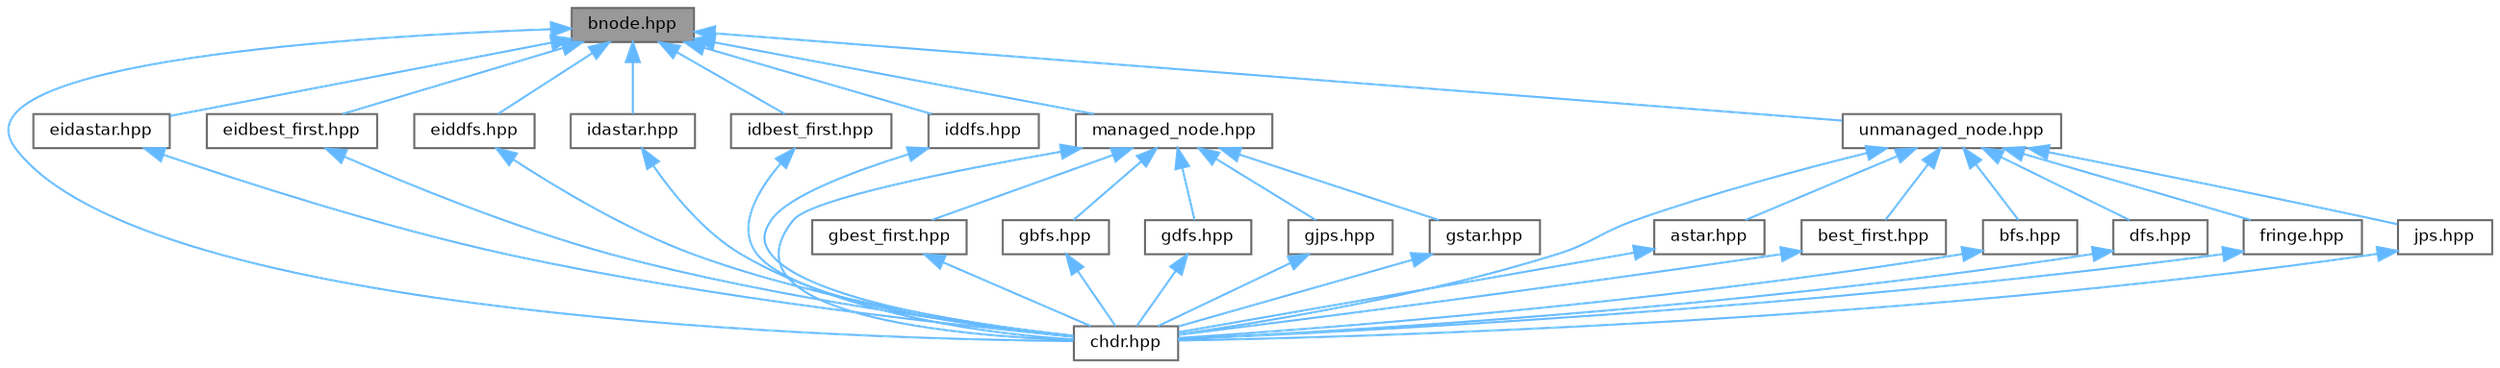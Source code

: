 digraph "bnode.hpp"
{
 // LATEX_PDF_SIZE
  bgcolor="transparent";
  edge [fontname=Helvetica,fontsize=8,labelfontname=Helvetica,labelfontsize=8];
  node [fontname=Helvetica,fontsize=8,shape=box,height=0.2,width=0.4];
  Node1 [id="Node000001",label="bnode.hpp",height=0.2,width=0.4,color="gray40", fillcolor="grey60", style="filled", fontcolor="black",tooltip=" "];
  Node1 -> Node2 [id="edge1_Node000001_Node000002",dir="back",color="steelblue1",style="solid",tooltip=" "];
  Node2 [id="Node000002",label="chdr.hpp",height=0.2,width=0.4,color="grey40", fillcolor="white", style="filled",URL="$d9/d96/chdr_8hpp.html",tooltip=" "];
  Node1 -> Node3 [id="edge2_Node000001_Node000003",dir="back",color="steelblue1",style="solid",tooltip=" "];
  Node3 [id="Node000003",label="eidastar.hpp",height=0.2,width=0.4,color="grey40", fillcolor="white", style="filled",URL="$d6/ded/eidastar_8hpp.html",tooltip=" "];
  Node3 -> Node2 [id="edge3_Node000003_Node000002",dir="back",color="steelblue1",style="solid",tooltip=" "];
  Node1 -> Node4 [id="edge4_Node000001_Node000004",dir="back",color="steelblue1",style="solid",tooltip=" "];
  Node4 [id="Node000004",label="eidbest_first.hpp",height=0.2,width=0.4,color="grey40", fillcolor="white", style="filled",URL="$d8/d85/eidbest__first_8hpp.html",tooltip=" "];
  Node4 -> Node2 [id="edge5_Node000004_Node000002",dir="back",color="steelblue1",style="solid",tooltip=" "];
  Node1 -> Node5 [id="edge6_Node000001_Node000005",dir="back",color="steelblue1",style="solid",tooltip=" "];
  Node5 [id="Node000005",label="eiddfs.hpp",height=0.2,width=0.4,color="grey40", fillcolor="white", style="filled",URL="$dd/d95/eiddfs_8hpp.html",tooltip=" "];
  Node5 -> Node2 [id="edge7_Node000005_Node000002",dir="back",color="steelblue1",style="solid",tooltip=" "];
  Node1 -> Node6 [id="edge8_Node000001_Node000006",dir="back",color="steelblue1",style="solid",tooltip=" "];
  Node6 [id="Node000006",label="idastar.hpp",height=0.2,width=0.4,color="grey40", fillcolor="white", style="filled",URL="$db/df9/idastar_8hpp.html",tooltip=" "];
  Node6 -> Node2 [id="edge9_Node000006_Node000002",dir="back",color="steelblue1",style="solid",tooltip=" "];
  Node1 -> Node7 [id="edge10_Node000001_Node000007",dir="back",color="steelblue1",style="solid",tooltip=" "];
  Node7 [id="Node000007",label="idbest_first.hpp",height=0.2,width=0.4,color="grey40", fillcolor="white", style="filled",URL="$d1/d3a/idbest__first_8hpp.html",tooltip=" "];
  Node7 -> Node2 [id="edge11_Node000007_Node000002",dir="back",color="steelblue1",style="solid",tooltip=" "];
  Node1 -> Node8 [id="edge12_Node000001_Node000008",dir="back",color="steelblue1",style="solid",tooltip=" "];
  Node8 [id="Node000008",label="iddfs.hpp",height=0.2,width=0.4,color="grey40", fillcolor="white", style="filled",URL="$df/d71/iddfs_8hpp.html",tooltip=" "];
  Node8 -> Node2 [id="edge13_Node000008_Node000002",dir="back",color="steelblue1",style="solid",tooltip=" "];
  Node1 -> Node9 [id="edge14_Node000001_Node000009",dir="back",color="steelblue1",style="solid",tooltip=" "];
  Node9 [id="Node000009",label="managed_node.hpp",height=0.2,width=0.4,color="grey40", fillcolor="white", style="filled",URL="$da/deb/managed__node_8hpp.html",tooltip=" "];
  Node9 -> Node2 [id="edge15_Node000009_Node000002",dir="back",color="steelblue1",style="solid",tooltip=" "];
  Node9 -> Node10 [id="edge16_Node000009_Node000010",dir="back",color="steelblue1",style="solid",tooltip=" "];
  Node10 [id="Node000010",label="gbest_first.hpp",height=0.2,width=0.4,color="grey40", fillcolor="white", style="filled",URL="$d3/d3e/gbest__first_8hpp.html",tooltip=" "];
  Node10 -> Node2 [id="edge17_Node000010_Node000002",dir="back",color="steelblue1",style="solid",tooltip=" "];
  Node9 -> Node11 [id="edge18_Node000009_Node000011",dir="back",color="steelblue1",style="solid",tooltip=" "];
  Node11 [id="Node000011",label="gbfs.hpp",height=0.2,width=0.4,color="grey40", fillcolor="white", style="filled",URL="$de/d94/gbfs_8hpp.html",tooltip=" "];
  Node11 -> Node2 [id="edge19_Node000011_Node000002",dir="back",color="steelblue1",style="solid",tooltip=" "];
  Node9 -> Node12 [id="edge20_Node000009_Node000012",dir="back",color="steelblue1",style="solid",tooltip=" "];
  Node12 [id="Node000012",label="gdfs.hpp",height=0.2,width=0.4,color="grey40", fillcolor="white", style="filled",URL="$d4/df2/gdfs_8hpp.html",tooltip=" "];
  Node12 -> Node2 [id="edge21_Node000012_Node000002",dir="back",color="steelblue1",style="solid",tooltip=" "];
  Node9 -> Node13 [id="edge22_Node000009_Node000013",dir="back",color="steelblue1",style="solid",tooltip=" "];
  Node13 [id="Node000013",label="gjps.hpp",height=0.2,width=0.4,color="grey40", fillcolor="white", style="filled",URL="$d3/d3e/gjps_8hpp.html",tooltip=" "];
  Node13 -> Node2 [id="edge23_Node000013_Node000002",dir="back",color="steelblue1",style="solid",tooltip=" "];
  Node9 -> Node14 [id="edge24_Node000009_Node000014",dir="back",color="steelblue1",style="solid",tooltip=" "];
  Node14 [id="Node000014",label="gstar.hpp",height=0.2,width=0.4,color="grey40", fillcolor="white", style="filled",URL="$d1/def/gstar_8hpp.html",tooltip=" "];
  Node14 -> Node2 [id="edge25_Node000014_Node000002",dir="back",color="steelblue1",style="solid",tooltip=" "];
  Node1 -> Node15 [id="edge26_Node000001_Node000015",dir="back",color="steelblue1",style="solid",tooltip=" "];
  Node15 [id="Node000015",label="unmanaged_node.hpp",height=0.2,width=0.4,color="grey40", fillcolor="white", style="filled",URL="$d0/def/unmanaged__node_8hpp.html",tooltip=" "];
  Node15 -> Node16 [id="edge27_Node000015_Node000016",dir="back",color="steelblue1",style="solid",tooltip=" "];
  Node16 [id="Node000016",label="astar.hpp",height=0.2,width=0.4,color="grey40", fillcolor="white", style="filled",URL="$dc/da9/astar_8hpp.html",tooltip=" "];
  Node16 -> Node2 [id="edge28_Node000016_Node000002",dir="back",color="steelblue1",style="solid",tooltip=" "];
  Node15 -> Node17 [id="edge29_Node000015_Node000017",dir="back",color="steelblue1",style="solid",tooltip=" "];
  Node17 [id="Node000017",label="best_first.hpp",height=0.2,width=0.4,color="grey40", fillcolor="white", style="filled",URL="$d3/d77/best__first_8hpp.html",tooltip=" "];
  Node17 -> Node2 [id="edge30_Node000017_Node000002",dir="back",color="steelblue1",style="solid",tooltip=" "];
  Node15 -> Node18 [id="edge31_Node000015_Node000018",dir="back",color="steelblue1",style="solid",tooltip=" "];
  Node18 [id="Node000018",label="bfs.hpp",height=0.2,width=0.4,color="grey40", fillcolor="white", style="filled",URL="$da/d36/bfs_8hpp.html",tooltip=" "];
  Node18 -> Node2 [id="edge32_Node000018_Node000002",dir="back",color="steelblue1",style="solid",tooltip=" "];
  Node15 -> Node2 [id="edge33_Node000015_Node000002",dir="back",color="steelblue1",style="solid",tooltip=" "];
  Node15 -> Node19 [id="edge34_Node000015_Node000019",dir="back",color="steelblue1",style="solid",tooltip=" "];
  Node19 [id="Node000019",label="dfs.hpp",height=0.2,width=0.4,color="grey40", fillcolor="white", style="filled",URL="$d3/dec/dfs_8hpp.html",tooltip=" "];
  Node19 -> Node2 [id="edge35_Node000019_Node000002",dir="back",color="steelblue1",style="solid",tooltip=" "];
  Node15 -> Node20 [id="edge36_Node000015_Node000020",dir="back",color="steelblue1",style="solid",tooltip=" "];
  Node20 [id="Node000020",label="fringe.hpp",height=0.2,width=0.4,color="grey40", fillcolor="white", style="filled",URL="$d8/dd5/fringe_8hpp.html",tooltip=" "];
  Node20 -> Node2 [id="edge37_Node000020_Node000002",dir="back",color="steelblue1",style="solid",tooltip=" "];
  Node15 -> Node21 [id="edge38_Node000015_Node000021",dir="back",color="steelblue1",style="solid",tooltip=" "];
  Node21 [id="Node000021",label="jps.hpp",height=0.2,width=0.4,color="grey40", fillcolor="white", style="filled",URL="$d9/de6/jps_8hpp.html",tooltip=" "];
  Node21 -> Node2 [id="edge39_Node000021_Node000002",dir="back",color="steelblue1",style="solid",tooltip=" "];
}
